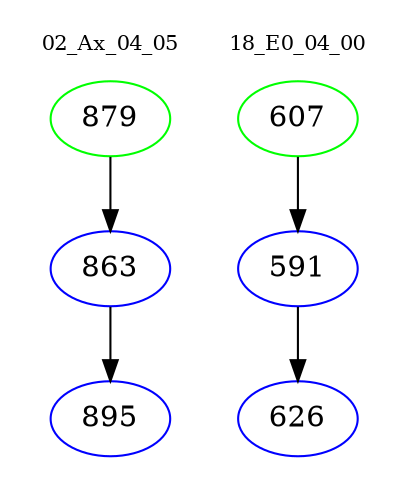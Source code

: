 digraph{
subgraph cluster_0 {
color = white
label = "02_Ax_04_05";
fontsize=10;
T0_879 [label="879", color="green"]
T0_879 -> T0_863 [color="black"]
T0_863 [label="863", color="blue"]
T0_863 -> T0_895 [color="black"]
T0_895 [label="895", color="blue"]
}
subgraph cluster_1 {
color = white
label = "18_E0_04_00";
fontsize=10;
T1_607 [label="607", color="green"]
T1_607 -> T1_591 [color="black"]
T1_591 [label="591", color="blue"]
T1_591 -> T1_626 [color="black"]
T1_626 [label="626", color="blue"]
}
}
